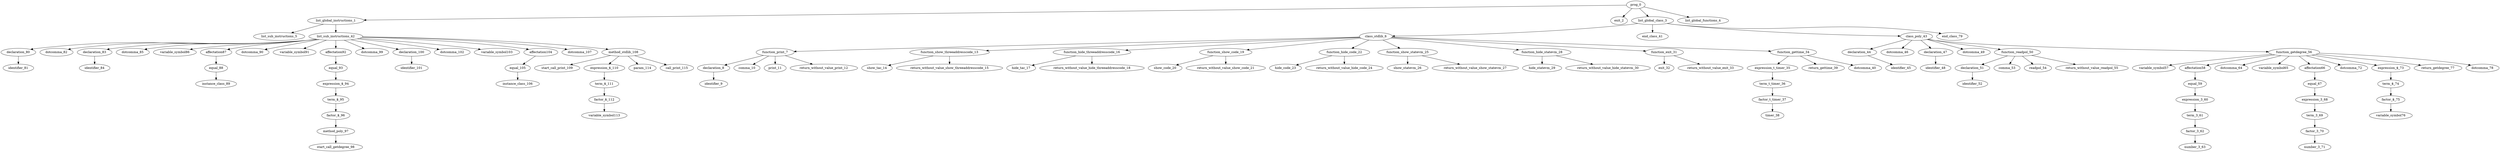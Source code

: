digraph ats {
ordering=out;
prog0 [label="prog_0"];
list_global_instructions1 [label="list_global_instructions_1"];
exit2 [label="exit_2"];
list_global_class3 [label="list_global_class_3"];
list_global_functions4 [label="list_global_functions_4"];
list_sub_instructions5 [label="list_sub_instructions_5"];
class6 [label="class_stdlib_6"];
function7 [label="function_print_7"];
declaration8 [label="declaration_8"];
identifier9 [label="identifier_9"];
comma10 [label="comma_10"];
print11 [label="print_11"];
return_without_value12 [label="return_without_value_print_12"];
function13 [label="function_show_threeaddresscode_13"];
show_tac14 [label="show_tac_14"];
return_without_value15 [label="return_without_value_show_threeaddresscode_15"];
function16 [label="function_hide_threeaddresscode_16"];
hide_tac17 [label="hide_tac_17"];
return_without_value18 [label="return_without_value_hide_threeaddresscode_18"];
function19 [label="function_show_code_19"];
show_code20 [label="show_code_20"];
return_without_value21 [label="return_without_value_show_code_21"];
function22 [label="function_hide_code_22"];
hide_code23 [label="hide_code_23"];
return_without_value24 [label="return_without_value_hide_code_24"];
function25 [label="function_show_statevm_25"];
show_statevm26 [label="show_statevm_26"];
return_without_value27 [label="return_without_value_show_statevm_27"];
function28 [label="function_hide_statevm_28"];
hide_statevm29 [label="hide_statevm_29"];
return_without_value30 [label="return_without_value_hide_statevm_30"];
function31 [label="function_exit_31"];
exit32 [label="exit_32"];
return_without_value33 [label="return_without_value_exit_33"];
function34 [label="function_gettime_34"];
expression35 [label="expression_t_timer_35"];
term36 [label="term_t_timer_36"];
factor37 [label="factor_t_timer_37"];
timer38 [label="timer_38"];
return39 [label="return_gettime_39"];
dotcomma40 [label="dotcomma_40"];
end_class41 [label="end_class_41"];
list_sub_instructions42 [label="list_sub_instructions_42"];
class43 [label="class_poly_43"];
declaration44 [label="declaration_44"];
identifier45 [label="identifier_45"];
dotcomma46 [label="dotcomma_46"];
declaration47 [label="declaration_47"];
identifier48 [label="identifier_48"];
dotcomma49 [label="dotcomma_49"];
function50 [label="function_readpol_50"];
declaration51 [label="declaration_51"];
identifier52 [label="identifier_52"];
comma53 [label="comma_53"];
readpol54 [label="readpol_54"];
return_without_value55 [label="return_without_value_readpol_55"];
function56 [label="function_getdegree_56"];
equal59 [label="equal_59"];
expression60 [label="expression_3_60"];
term61 [label="term_3_61"];
factor62 [label="factor_3_62"];
number63 [label="number_3_63"];
dotcomma64 [label="dotcomma_64"];
equal67 [label="equal_67"];
expression68 [label="expression_3_68"];
term69 [label="term_3_69"];
factor70 [label="factor_3_70"];
number71 [label="number_3_71"];
dotcomma72 [label="dotcomma_72"];
expression73 [label="expression_$_73"];
term74 [label="term_$_74"];
factor75 [label="factor_$_75"];
return77 [label="return_getdegree_77"];
dotcomma78 [label="dotcomma_78"];
end_class79 [label="end_class_79"];
declaration80 [label="declaration_80"];
identifier81 [label="identifier_81"];
dotcomma82 [label="dotcomma_82"];
declaration83 [label="declaration_83"];
identifier84 [label="identifier_84"];
dotcomma85 [label="dotcomma_85"];
equal88 [label="equal_88"];
instance_class89 [label="instance_class_89"];
dotcomma90 [label="dotcomma_90"];
equal93 [label="equal_93"];
expression94 [label="expression_$_94"];
term95 [label="term_$_95"];
factor96 [label="factor_$_96"];
method97 [label="method_poly_97"];
start_call98 [label="start_call_getdegree_98"];
dotcomma99 [label="dotcomma_99"];
declaration100 [label="declaration_100"];
identifier101 [label="identifier_101"];
dotcomma102 [label="dotcomma_102"];
equal105 [label="equal_105"];
instance_class106 [label="instance_class_106"];
dotcomma107 [label="dotcomma_107"];
method108 [label="method_stdlib_108"];
start_call109 [label="start_call_print_109"];
expression110 [label="expression_$_110"];
term111 [label="term_$_111"];
factor112 [label="factor_$_112"];
param114 [label="param_114"];
call115 [label="call_print_115"];
prog0->list_global_instructions1;
list_global_instructions1->list_sub_instructions5;
list_global_instructions1->list_sub_instructions42;
list_sub_instructions42->declaration80;
declaration80->identifier81;
list_sub_instructions42->dotcomma82;
list_sub_instructions42->declaration83;
declaration83->identifier84;
list_sub_instructions42->dotcomma85;
list_sub_instructions42->variable_symbol86;
list_sub_instructions42->affectation87;
affectation87->equal88;
equal88->instance_class89;
list_sub_instructions42->dotcomma90;
list_sub_instructions42->variable_symbol91;
list_sub_instructions42->affectation92;
affectation92->equal93;
equal93->expression94;
expression94->term95;
term95->factor96;
factor96->method97;
method97->start_call98;
list_sub_instructions42->dotcomma99;
list_sub_instructions42->declaration100;
declaration100->identifier101;
list_sub_instructions42->dotcomma102;
list_sub_instructions42->variable_symbol103;
list_sub_instructions42->affectation104;
affectation104->equal105;
equal105->instance_class106;
list_sub_instructions42->dotcomma107;
list_sub_instructions42->method108;
method108->start_call109;
method108->expression110;
expression110->term111;
term111->factor112;
factor112->variable_symbol113;
method108->param114;
method108->call115;
prog0->exit2;
prog0->list_global_class3;
list_global_class3->class6;
class6->function7;
function7->declaration8;
declaration8->identifier9;
function7->comma10;
function7->print11;
function7->return_without_value12;
class6->function13;
function13->show_tac14;
function13->return_without_value15;
class6->function16;
function16->hide_tac17;
function16->return_without_value18;
class6->function19;
function19->show_code20;
function19->return_without_value21;
class6->function22;
function22->hide_code23;
function22->return_without_value24;
class6->function25;
function25->show_statevm26;
function25->return_without_value27;
class6->function28;
function28->hide_statevm29;
function28->return_without_value30;
class6->function31;
function31->exit32;
function31->return_without_value33;
class6->function34;
function34->expression35;
expression35->term36;
term36->factor37;
factor37->timer38;
function34->return39;
function34->dotcomma40;
list_global_class3->end_class41;
list_global_class3->class43;
class43->declaration44;
declaration44->identifier45;
class43->dotcomma46;
class43->declaration47;
declaration47->identifier48;
class43->dotcomma49;
class43->function50;
function50->declaration51;
declaration51->identifier52;
function50->comma53;
function50->readpol54;
function50->return_without_value55;
class43->function56;
function56->variable_symbol57;
function56->affectation58;
affectation58->equal59;
equal59->expression60;
expression60->term61;
term61->factor62;
factor62->number63;
function56->dotcomma64;
function56->variable_symbol65;
function56->affectation66;
affectation66->equal67;
equal67->expression68;
expression68->term69;
term69->factor70;
factor70->number71;
function56->dotcomma72;
function56->expression73;
expression73->term74;
term74->factor75;
factor75->variable_symbol76;
function56->return77;
function56->dotcomma78;
list_global_class3->end_class79;
prog0->list_global_functions4;


}